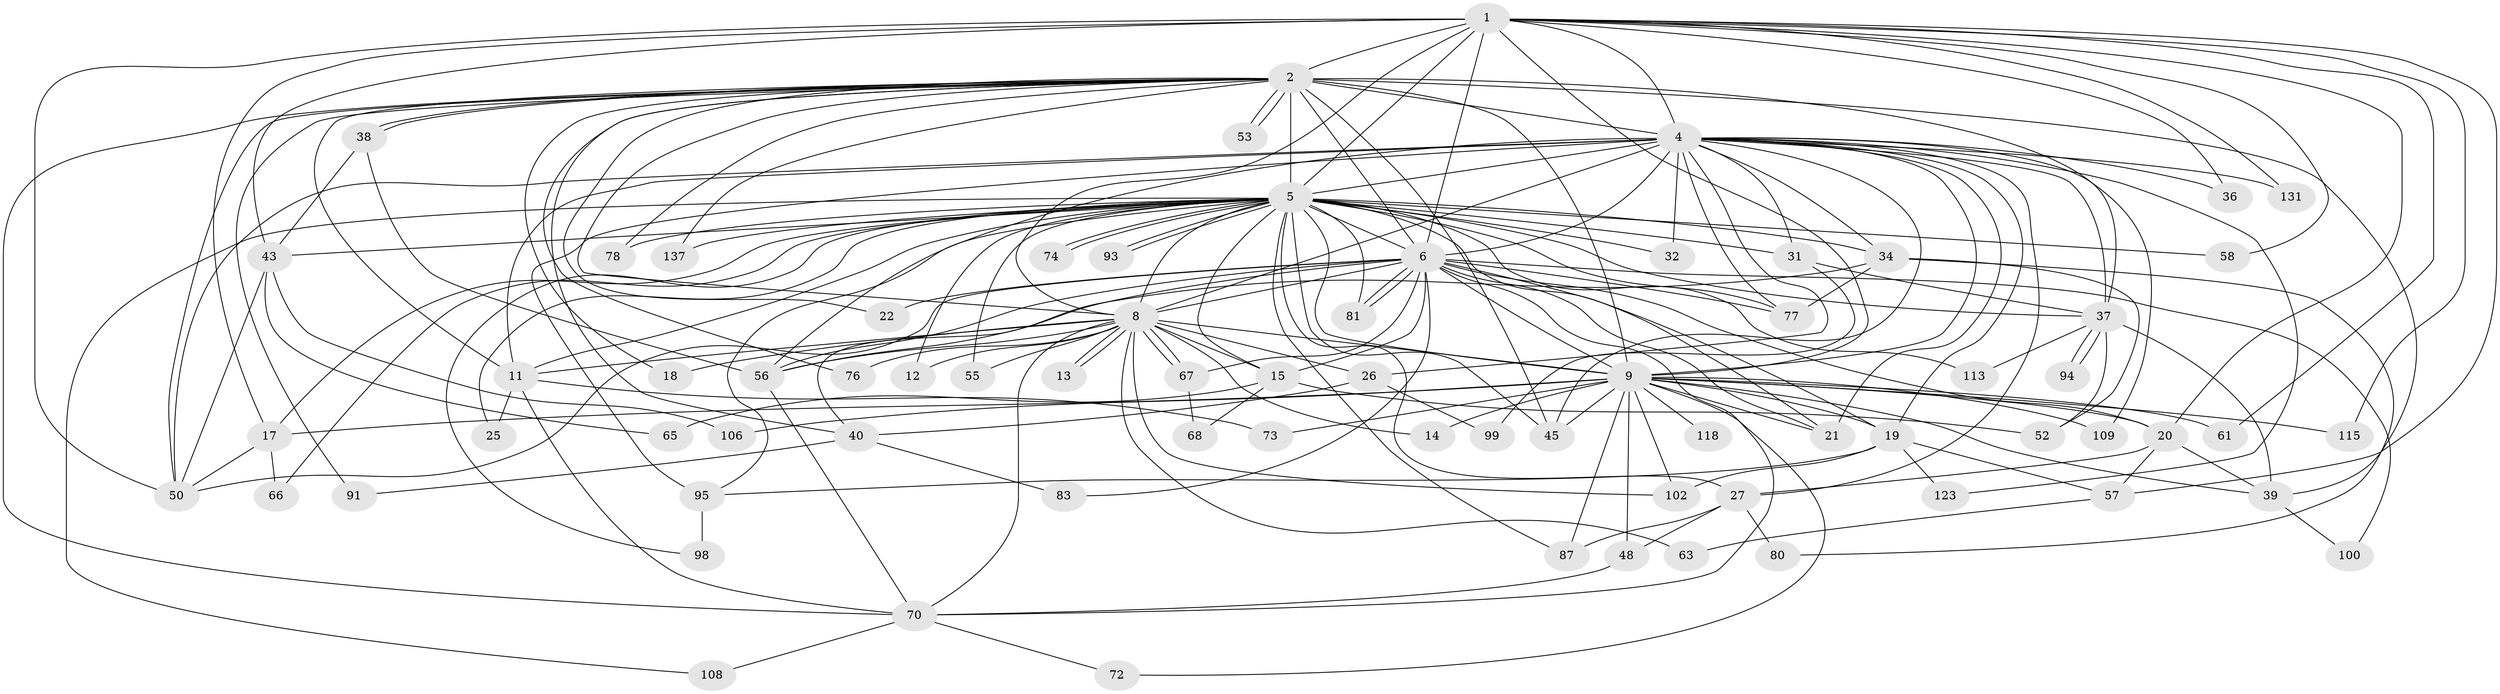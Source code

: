 // original degree distribution, {23: 0.013605442176870748, 32: 0.006802721088435374, 13: 0.006802721088435374, 33: 0.013605442176870748, 25: 0.006802721088435374, 19: 0.006802721088435374, 27: 0.006802721088435374, 18: 0.006802721088435374, 10: 0.006802721088435374, 2: 0.6054421768707483, 6: 0.027210884353741496, 3: 0.10884353741496598, 5: 0.047619047619047616, 7: 0.027210884353741496, 4: 0.10204081632653061, 9: 0.006802721088435374}
// Generated by graph-tools (version 1.1) at 2025/14/03/09/25 04:14:09]
// undirected, 73 vertices, 189 edges
graph export_dot {
graph [start="1"]
  node [color=gray90,style=filled];
  1 [super="+16"];
  2 [super="+3+147"];
  4 [super="+28+41"];
  5 [super="+105+116+136+143+129+46+85+35+7+62+51+24"];
  6 [super="+33+144+125+134+139+97+71+23+54+60"];
  8 [super="+29"];
  9 [super="+10"];
  11 [super="+96+126+110+111+145"];
  12;
  13;
  14;
  15;
  17;
  18;
  19;
  20;
  21 [super="+49"];
  22;
  25;
  26;
  27;
  31 [super="+44"];
  32;
  34;
  36;
  37 [super="+42"];
  38;
  39 [super="+82+92"];
  40 [super="+130"];
  43 [super="+89"];
  45 [super="+84+79"];
  48 [super="+142"];
  50 [super="+107+104"];
  52 [super="+112"];
  53;
  55;
  56 [super="+86+59"];
  57 [super="+122"];
  58;
  61;
  63;
  65;
  66;
  67 [super="+146"];
  68;
  70 [super="+90"];
  72;
  73;
  74;
  76;
  77 [super="+128+140"];
  78;
  80;
  81;
  83;
  87 [super="+88"];
  91;
  93;
  94;
  95 [super="+138"];
  98;
  99;
  100;
  102 [super="+124"];
  106;
  108;
  109;
  113;
  115;
  118;
  123;
  131;
  137;
  1 -- 2 [weight=4];
  1 -- 4;
  1 -- 5 [weight=4];
  1 -- 6 [weight=2];
  1 -- 8;
  1 -- 9 [weight=2];
  1 -- 20;
  1 -- 36;
  1 -- 50;
  1 -- 58;
  1 -- 61;
  1 -- 115;
  1 -- 131;
  1 -- 43;
  1 -- 57;
  1 -- 17;
  2 -- 4 [weight=3];
  2 -- 5 [weight=7];
  2 -- 6 [weight=3];
  2 -- 8 [weight=4];
  2 -- 9 [weight=4];
  2 -- 18;
  2 -- 22;
  2 -- 38;
  2 -- 38;
  2 -- 39;
  2 -- 45;
  2 -- 53;
  2 -- 53;
  2 -- 70;
  2 -- 76;
  2 -- 78;
  2 -- 91;
  2 -- 137;
  2 -- 50;
  2 -- 11 [weight=3];
  2 -- 40;
  2 -- 37;
  4 -- 5 [weight=5];
  4 -- 6 [weight=2];
  4 -- 8 [weight=2];
  4 -- 9 [weight=2];
  4 -- 19;
  4 -- 26;
  4 -- 27;
  4 -- 31;
  4 -- 32;
  4 -- 34;
  4 -- 36;
  4 -- 37;
  4 -- 56;
  4 -- 77 [weight=2];
  4 -- 95;
  4 -- 109;
  4 -- 123;
  4 -- 131;
  4 -- 50;
  4 -- 21;
  4 -- 45;
  4 -- 11;
  5 -- 6 [weight=3];
  5 -- 8 [weight=4];
  5 -- 9 [weight=6];
  5 -- 11;
  5 -- 15;
  5 -- 25;
  5 -- 32;
  5 -- 43 [weight=2];
  5 -- 58;
  5 -- 74;
  5 -- 74;
  5 -- 78;
  5 -- 93;
  5 -- 93;
  5 -- 17;
  5 -- 27 [weight=2];
  5 -- 34 [weight=2];
  5 -- 113;
  5 -- 137;
  5 -- 95;
  5 -- 81;
  5 -- 55;
  5 -- 87;
  5 -- 66;
  5 -- 12;
  5 -- 31;
  5 -- 37;
  5 -- 108;
  5 -- 21;
  5 -- 98;
  5 -- 45;
  5 -- 77;
  6 -- 8;
  6 -- 9 [weight=5];
  6 -- 21;
  6 -- 22;
  6 -- 81;
  6 -- 81;
  6 -- 77;
  6 -- 70;
  6 -- 83;
  6 -- 19;
  6 -- 15;
  6 -- 40;
  6 -- 56;
  6 -- 100;
  6 -- 67;
  6 -- 20;
  6 -- 50;
  8 -- 9 [weight=2];
  8 -- 12;
  8 -- 13;
  8 -- 13;
  8 -- 14;
  8 -- 15;
  8 -- 18;
  8 -- 26;
  8 -- 55;
  8 -- 67;
  8 -- 67;
  8 -- 70;
  8 -- 76;
  8 -- 102;
  8 -- 63;
  8 -- 56 [weight=2];
  8 -- 11 [weight=2];
  9 -- 14;
  9 -- 20;
  9 -- 39;
  9 -- 45;
  9 -- 72;
  9 -- 73;
  9 -- 106;
  9 -- 109;
  9 -- 115;
  9 -- 118 [weight=2];
  9 -- 48;
  9 -- 17;
  9 -- 19;
  9 -- 21;
  9 -- 87;
  9 -- 61;
  9 -- 102;
  11 -- 25;
  11 -- 73;
  11 -- 70;
  15 -- 52;
  15 -- 65;
  15 -- 68;
  17 -- 50;
  17 -- 66;
  19 -- 57;
  19 -- 95;
  19 -- 102;
  19 -- 123;
  20 -- 27;
  20 -- 57;
  20 -- 39;
  26 -- 99;
  26 -- 40;
  27 -- 48;
  27 -- 80;
  27 -- 87;
  31 -- 99;
  31 -- 37;
  34 -- 52;
  34 -- 56;
  34 -- 77;
  34 -- 80;
  37 -- 94;
  37 -- 94;
  37 -- 113;
  37 -- 52;
  37 -- 39;
  38 -- 43;
  38 -- 56;
  39 -- 100;
  40 -- 83;
  40 -- 91;
  43 -- 65;
  43 -- 106;
  43 -- 50;
  48 -- 70;
  56 -- 70;
  57 -- 63;
  67 -- 68;
  70 -- 72;
  70 -- 108;
  95 -- 98;
}
